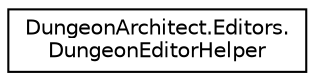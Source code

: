 digraph "Graphical Class Hierarchy"
{
  edge [fontname="Helvetica",fontsize="10",labelfontname="Helvetica",labelfontsize="10"];
  node [fontname="Helvetica",fontsize="10",shape=record];
  rankdir="LR";
  Node1 [label="DungeonArchitect.Editors.\lDungeonEditorHelper",height=0.2,width=0.4,color="black", fillcolor="white", style="filled",URL="$class_dungeon_architect_1_1_editors_1_1_dungeon_editor_helper.html",tooltip="Utility functions for various editor based features of Dungeon Architect "];
}
